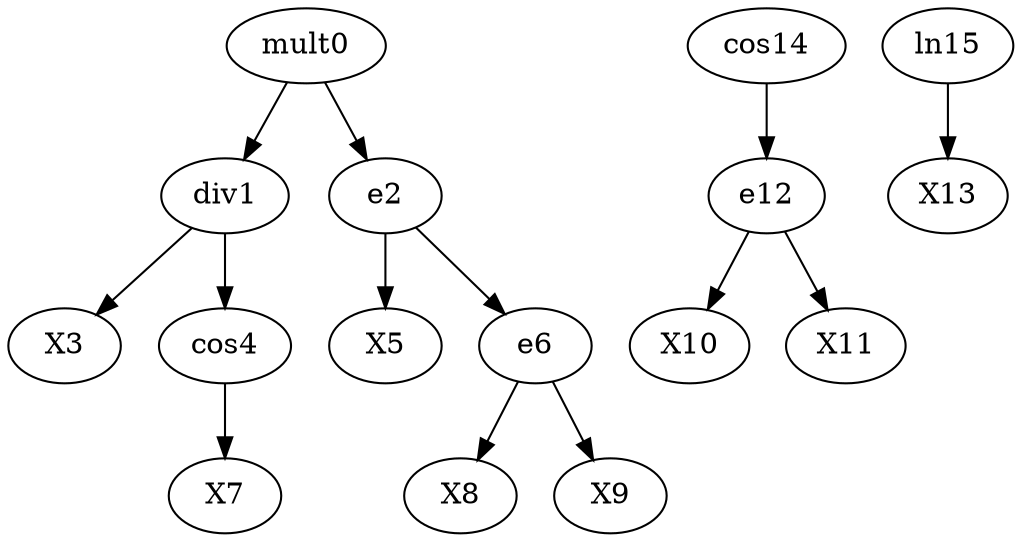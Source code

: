 digraph T {
	mult0 -> div1;
	mult0 -> e2;
	div1 -> X3;
	div1 -> cos4;
	e2 -> X5;
	e2 -> e6;
	cos4 -> X7;
	e6 -> X8;
	e6 -> X9;
	e12 -> X10;
	e12 -> X11;
	cos14 -> e12;
	ln15 -> X13;
}
